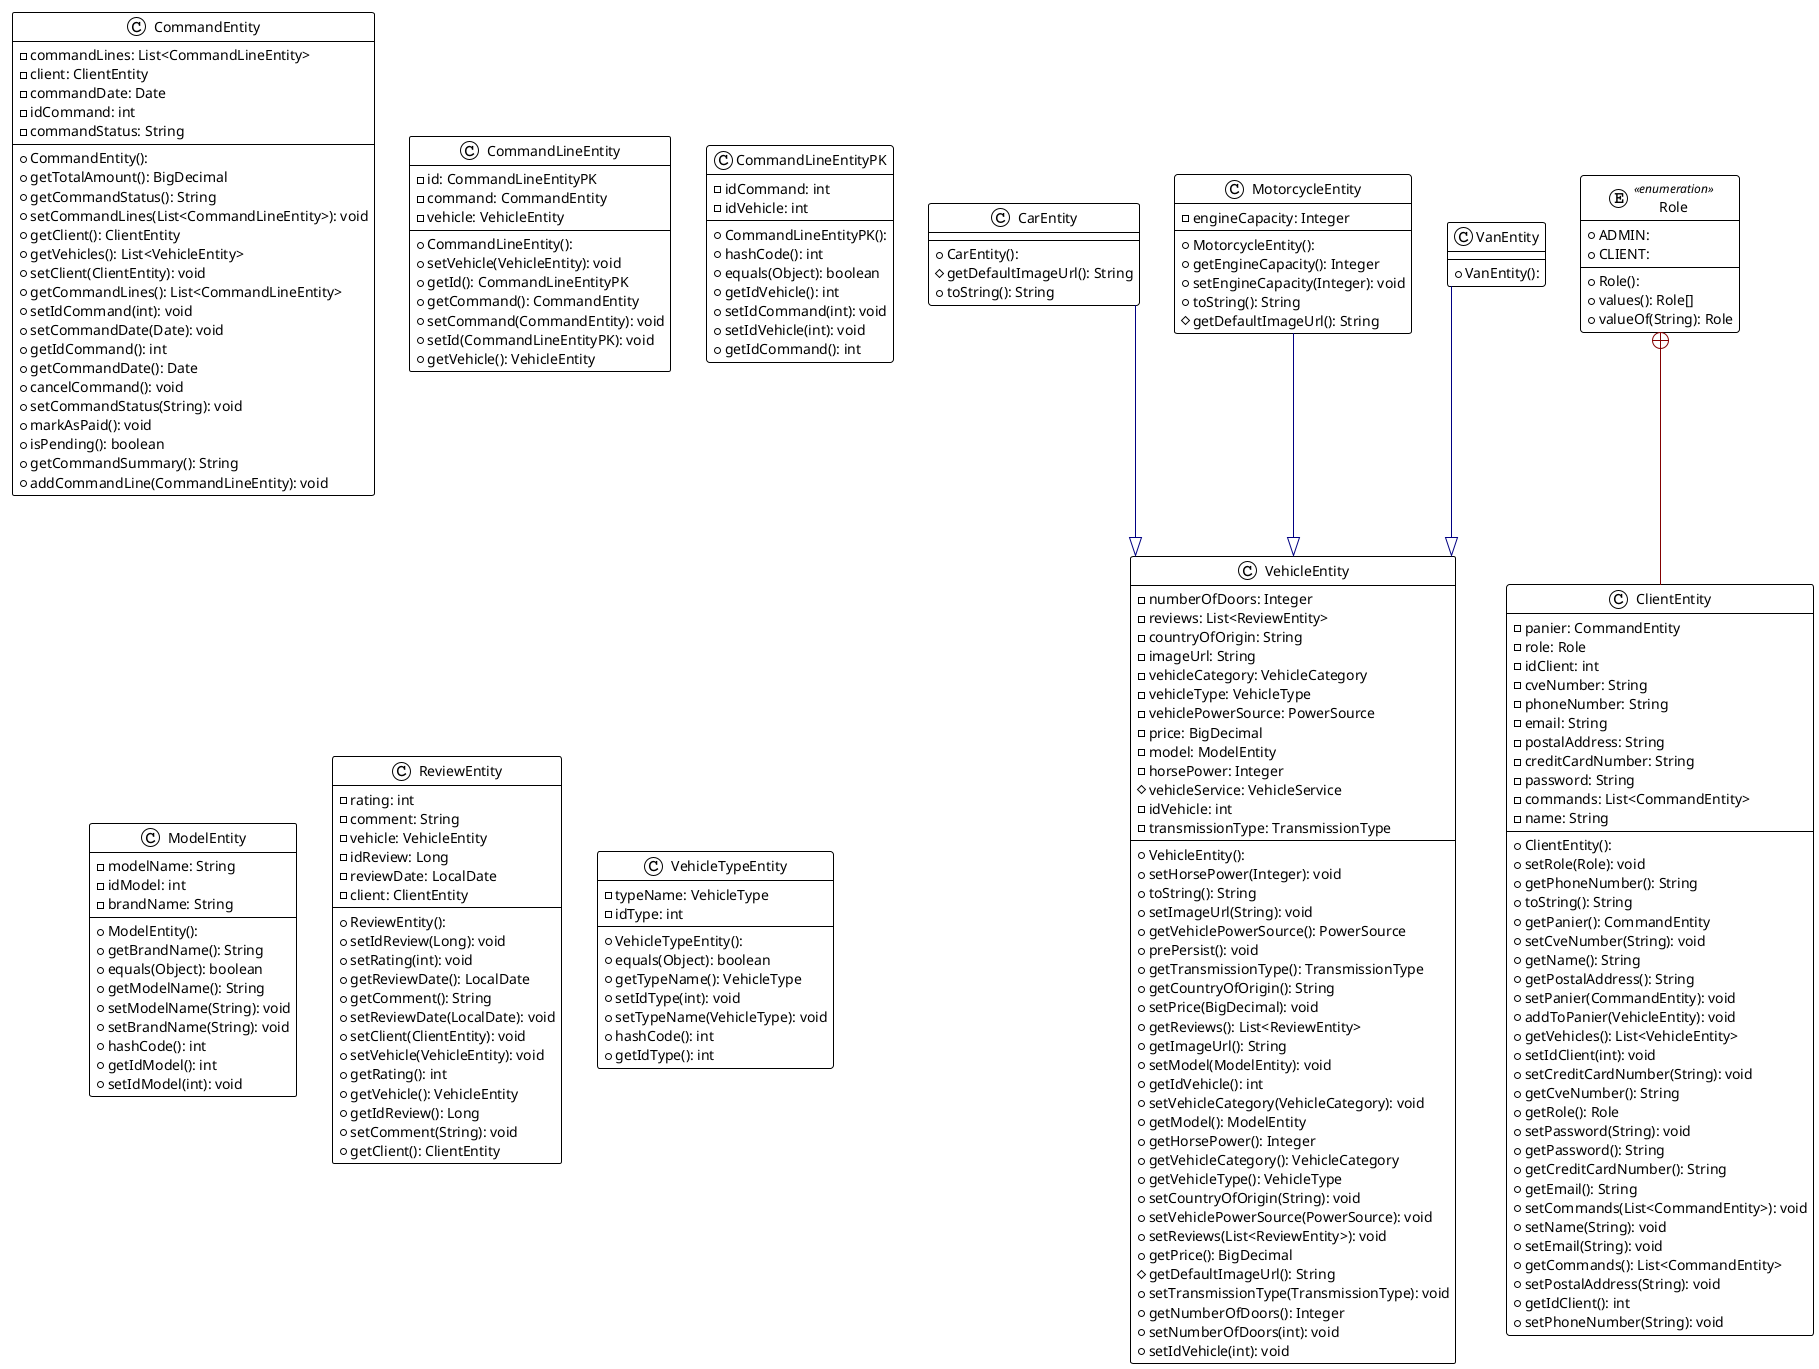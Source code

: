 @startuml

!theme plain
top to bottom direction
skinparam linetype ortho

class CarEntity {
  + CarEntity(): 
  # getDefaultImageUrl(): String
  + toString(): String
}
class ClientEntity {
  + ClientEntity(): 
  - panier: CommandEntity
  - role: Role
  - idClient: int
  - cveNumber: String
  - phoneNumber: String
  - email: String
  - postalAddress: String
  - creditCardNumber: String
  - password: String
  - commands: List<CommandEntity>
  - name: String
  + setRole(Role): void
  + getPhoneNumber(): String
  + toString(): String
  + getPanier(): CommandEntity
  + setCveNumber(String): void
  + getName(): String
  + getPostalAddress(): String
  + setPanier(CommandEntity): void
  + addToPanier(VehicleEntity): void
  + getVehicles(): List<VehicleEntity>
  + setIdClient(int): void
  + setCreditCardNumber(String): void
  + getCveNumber(): String
  + getRole(): Role
  + setPassword(String): void
  + getPassword(): String
  + getCreditCardNumber(): String
  + getEmail(): String
  + setCommands(List<CommandEntity>): void
  + setName(String): void
  + setEmail(String): void
  + getCommands(): List<CommandEntity>
  + setPostalAddress(String): void
  + getIdClient(): int
  + setPhoneNumber(String): void
}
class CommandEntity {
  + CommandEntity(): 
  - commandLines: List<CommandLineEntity>
  - client: ClientEntity
  - commandDate: Date
  - idCommand: int
  - commandStatus: String
  + getTotalAmount(): BigDecimal
  + getCommandStatus(): String
  + setCommandLines(List<CommandLineEntity>): void
  + getClient(): ClientEntity
  + getVehicles(): List<VehicleEntity>
  + setClient(ClientEntity): void
  + getCommandLines(): List<CommandLineEntity>
  + setIdCommand(int): void
  + setCommandDate(Date): void
  + getIdCommand(): int
  + getCommandDate(): Date
  + cancelCommand(): void
  + setCommandStatus(String): void
  + markAsPaid(): void
  + isPending(): boolean
  + getCommandSummary(): String
  + addCommandLine(CommandLineEntity): void
}
class CommandLineEntity {
  + CommandLineEntity(): 
  - id: CommandLineEntityPK
  - command: CommandEntity
  - vehicle: VehicleEntity
  + setVehicle(VehicleEntity): void
  + getId(): CommandLineEntityPK
  + getCommand(): CommandEntity
  + setCommand(CommandEntity): void
  + setId(CommandLineEntityPK): void
  + getVehicle(): VehicleEntity
}
class CommandLineEntityPK {
  + CommandLineEntityPK(): 
  - idCommand: int
  - idVehicle: int
  + hashCode(): int
  + equals(Object): boolean
  + getIdVehicle(): int
  + setIdCommand(int): void
  + setIdVehicle(int): void
  + getIdCommand(): int
}
class ModelEntity {
  + ModelEntity(): 
  - modelName: String
  - idModel: int
  - brandName: String
  + getBrandName(): String
  + equals(Object): boolean
  + getModelName(): String
  + setModelName(String): void
  + setBrandName(String): void
  + hashCode(): int
  + getIdModel(): int
  + setIdModel(int): void
}
class MotorcycleEntity {
  + MotorcycleEntity(): 
  - engineCapacity: Integer
  + getEngineCapacity(): Integer
  + setEngineCapacity(Integer): void
  + toString(): String
  # getDefaultImageUrl(): String
}
class ReviewEntity {
  + ReviewEntity(): 
  - rating: int
  - comment: String
  - vehicle: VehicleEntity
  - idReview: Long
  - reviewDate: LocalDate
  - client: ClientEntity
  + setIdReview(Long): void
  + setRating(int): void
  + getReviewDate(): LocalDate
  + getComment(): String
  + setReviewDate(LocalDate): void
  + setClient(ClientEntity): void
  + setVehicle(VehicleEntity): void
  + getRating(): int
  + getVehicle(): VehicleEntity
  + getIdReview(): Long
  + setComment(String): void
  + getClient(): ClientEntity
}
enum Role << enumeration >> {
  + Role(): 
  + ADMIN: 
  + CLIENT: 
  + values(): Role[]
  + valueOf(String): Role
}
class VanEntity {
  + VanEntity(): 
}
class VehicleEntity {
  + VehicleEntity(): 
  - numberOfDoors: Integer
  - reviews: List<ReviewEntity>
  - countryOfOrigin: String
  - imageUrl: String
  - vehicleCategory: VehicleCategory
  - vehicleType: VehicleType
  - vehiclePowerSource: PowerSource
  - price: BigDecimal
  - model: ModelEntity
  - horsePower: Integer
  # vehicleService: VehicleService
  - idVehicle: int
  - transmissionType: TransmissionType
  + setHorsePower(Integer): void
  + toString(): String
  + setImageUrl(String): void
  + getVehiclePowerSource(): PowerSource
  + prePersist(): void
  + getTransmissionType(): TransmissionType
  + getCountryOfOrigin(): String
  + setPrice(BigDecimal): void
  + getReviews(): List<ReviewEntity>
  + getImageUrl(): String
  + setModel(ModelEntity): void
  + getIdVehicle(): int
  + setVehicleCategory(VehicleCategory): void
  + getModel(): ModelEntity
  + getHorsePower(): Integer
  + getVehicleCategory(): VehicleCategory
  + getVehicleType(): VehicleType
  + setCountryOfOrigin(String): void
  + setVehiclePowerSource(PowerSource): void
  + setReviews(List<ReviewEntity>): void
  + getPrice(): BigDecimal
  # getDefaultImageUrl(): String
  + setTransmissionType(TransmissionType): void
  + getNumberOfDoors(): Integer
  + setNumberOfDoors(int): void
  + setIdVehicle(int): void
}
class VehicleTypeEntity {
  + VehicleTypeEntity(): 
  - typeName: VehicleType
  - idType: int
  + equals(Object): boolean
  + getTypeName(): VehicleType
  + setIdType(int): void
  + setTypeName(VehicleType): void
  + hashCode(): int
  + getIdType(): int
}

CarEntity            -[#000082,plain]-^  VehicleEntity       
MotorcycleEntity     -[#000082,plain]-^  VehicleEntity       
Role                 +-[#820000,plain]-  ClientEntity        
VanEntity            -[#000082,plain]-^  VehicleEntity       
@enduml
